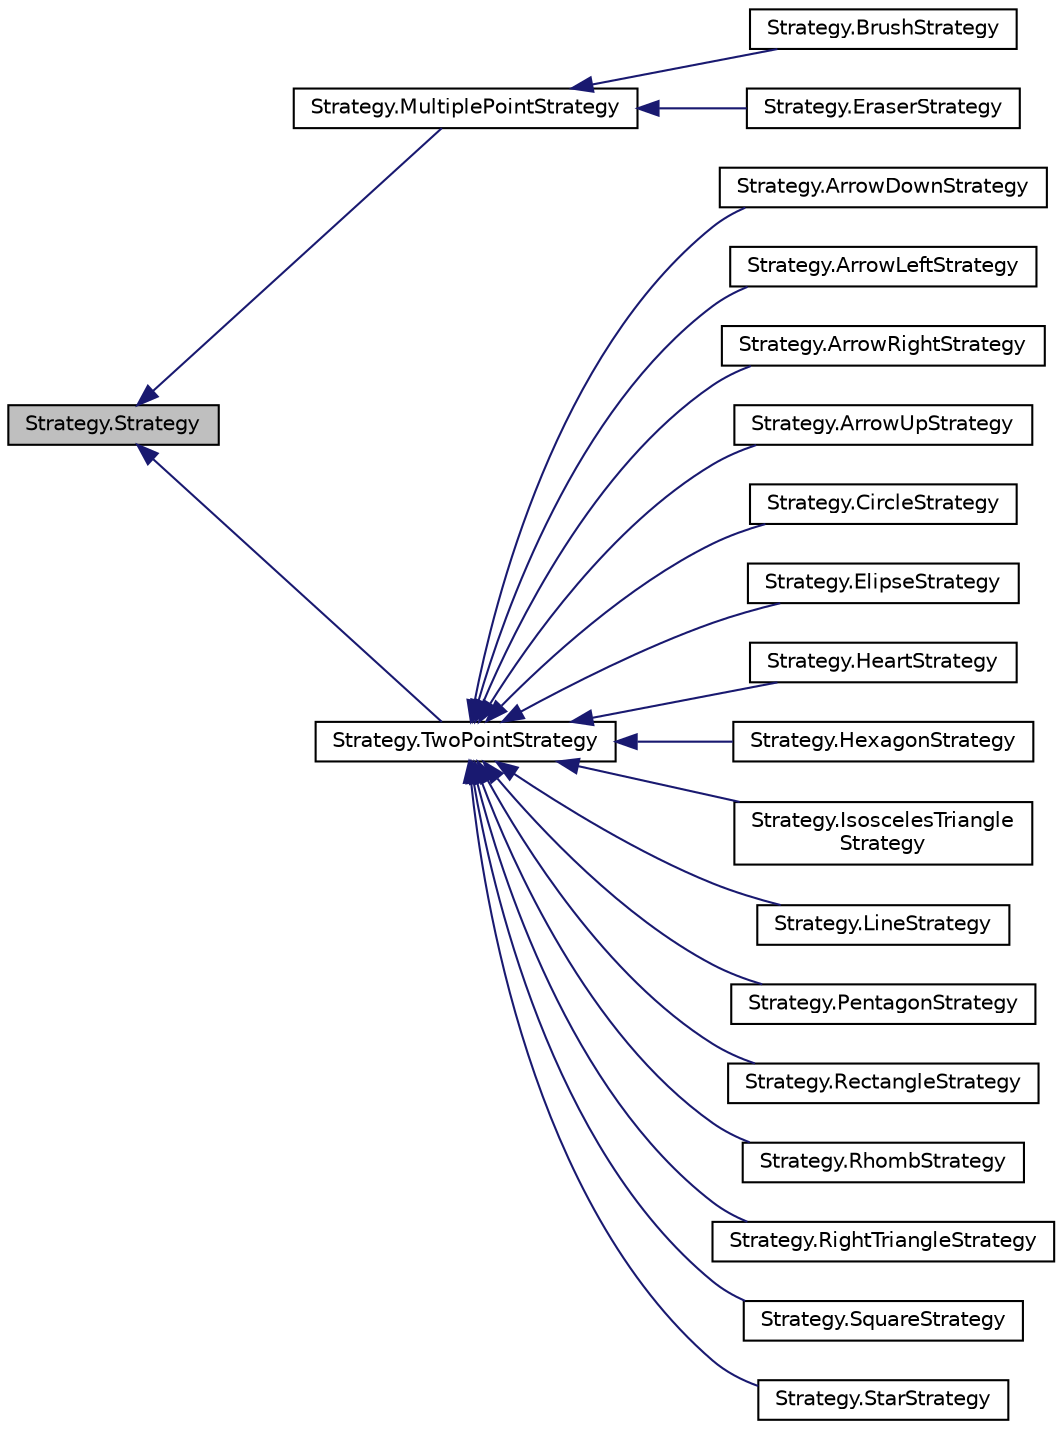 digraph "Strategy.Strategy"
{
 // LATEX_PDF_SIZE
  edge [fontname="Helvetica",fontsize="10",labelfontname="Helvetica",labelfontsize="10"];
  node [fontname="Helvetica",fontsize="10",shape=record];
  rankdir="LR";
  Node1 [label="Strategy.Strategy",height=0.2,width=0.4,color="black", fillcolor="grey75", style="filled", fontcolor="black",tooltip="Base class for each shape strategy."];
  Node1 -> Node2 [dir="back",color="midnightblue",fontsize="10",style="solid",fontname="Helvetica"];
  Node2 [label="Strategy.MultiplePointStrategy",height=0.2,width=0.4,color="black", fillcolor="white", style="filled",URL="$class_strategy_1_1_multiple_point_strategy.html",tooltip="Base class for brushes"];
  Node2 -> Node3 [dir="back",color="midnightblue",fontsize="10",style="solid",fontname="Helvetica"];
  Node3 [label="Strategy.BrushStrategy",height=0.2,width=0.4,color="black", fillcolor="white", style="filled",URL="$class_strategy_1_1_brush_strategy.html",tooltip="Implements brush strategy"];
  Node2 -> Node4 [dir="back",color="midnightblue",fontsize="10",style="solid",fontname="Helvetica"];
  Node4 [label="Strategy.EraserStrategy",height=0.2,width=0.4,color="black", fillcolor="white", style="filled",URL="$class_strategy_1_1_eraser_strategy.html",tooltip="Implements eraser strategy"];
  Node1 -> Node5 [dir="back",color="midnightblue",fontsize="10",style="solid",fontname="Helvetica"];
  Node5 [label="Strategy.TwoPointStrategy",height=0.2,width=0.4,color="black", fillcolor="white", style="filled",URL="$class_strategy_1_1_two_point_strategy.html",tooltip="Base class for all shapes that requires 2 points to be drawn"];
  Node5 -> Node6 [dir="back",color="midnightblue",fontsize="10",style="solid",fontname="Helvetica"];
  Node6 [label="Strategy.ArrowDownStrategy",height=0.2,width=0.4,color="black", fillcolor="white", style="filled",URL="$class_strategy_1_1_arrow_down_strategy.html",tooltip="Implements the arrow down drawing strategy"];
  Node5 -> Node7 [dir="back",color="midnightblue",fontsize="10",style="solid",fontname="Helvetica"];
  Node7 [label="Strategy.ArrowLeftStrategy",height=0.2,width=0.4,color="black", fillcolor="white", style="filled",URL="$class_strategy_1_1_arrow_left_strategy.html",tooltip="Implements the arrow left drawing strategy"];
  Node5 -> Node8 [dir="back",color="midnightblue",fontsize="10",style="solid",fontname="Helvetica"];
  Node8 [label="Strategy.ArrowRightStrategy",height=0.2,width=0.4,color="black", fillcolor="white", style="filled",URL="$class_strategy_1_1_arrow_right_strategy.html",tooltip="Implements the arrow right drawing strategy"];
  Node5 -> Node9 [dir="back",color="midnightblue",fontsize="10",style="solid",fontname="Helvetica"];
  Node9 [label="Strategy.ArrowUpStrategy",height=0.2,width=0.4,color="black", fillcolor="white", style="filled",URL="$class_strategy_1_1_arrow_up_strategy.html",tooltip="Implements the arrow up drawing strategy"];
  Node5 -> Node10 [dir="back",color="midnightblue",fontsize="10",style="solid",fontname="Helvetica"];
  Node10 [label="Strategy.CircleStrategy",height=0.2,width=0.4,color="black", fillcolor="white", style="filled",URL="$class_strategy_1_1_circle_strategy.html",tooltip="Implements the circle drawing strategy"];
  Node5 -> Node11 [dir="back",color="midnightblue",fontsize="10",style="solid",fontname="Helvetica"];
  Node11 [label="Strategy.ElipseStrategy",height=0.2,width=0.4,color="black", fillcolor="white", style="filled",URL="$class_strategy_1_1_elipse_strategy.html",tooltip="Implements the ellipse drawing strategy"];
  Node5 -> Node12 [dir="back",color="midnightblue",fontsize="10",style="solid",fontname="Helvetica"];
  Node12 [label="Strategy.HeartStrategy",height=0.2,width=0.4,color="black", fillcolor="white", style="filled",URL="$class_strategy_1_1_heart_strategy.html",tooltip="Implements the heart drawing strategy"];
  Node5 -> Node13 [dir="back",color="midnightblue",fontsize="10",style="solid",fontname="Helvetica"];
  Node13 [label="Strategy.HexagonStrategy",height=0.2,width=0.4,color="black", fillcolor="white", style="filled",URL="$class_strategy_1_1_hexagon_strategy.html",tooltip="Implements the hexagon drawing strategy"];
  Node5 -> Node14 [dir="back",color="midnightblue",fontsize="10",style="solid",fontname="Helvetica"];
  Node14 [label="Strategy.IsoscelesTriangle\lStrategy",height=0.2,width=0.4,color="black", fillcolor="white", style="filled",URL="$class_strategy_1_1_isosceles_triangle_strategy.html",tooltip="Implements the isosceles triangle drawing strategy"];
  Node5 -> Node15 [dir="back",color="midnightblue",fontsize="10",style="solid",fontname="Helvetica"];
  Node15 [label="Strategy.LineStrategy",height=0.2,width=0.4,color="black", fillcolor="white", style="filled",URL="$class_strategy_1_1_line_strategy.html",tooltip="Implements the line drawing strategy"];
  Node5 -> Node16 [dir="back",color="midnightblue",fontsize="10",style="solid",fontname="Helvetica"];
  Node16 [label="Strategy.PentagonStrategy",height=0.2,width=0.4,color="black", fillcolor="white", style="filled",URL="$class_strategy_1_1_pentagon_strategy.html",tooltip="Implements the pentagon drawing strategy"];
  Node5 -> Node17 [dir="back",color="midnightblue",fontsize="10",style="solid",fontname="Helvetica"];
  Node17 [label="Strategy.RectangleStrategy",height=0.2,width=0.4,color="black", fillcolor="white", style="filled",URL="$class_strategy_1_1_rectangle_strategy.html",tooltip="Implements the rectangle drawing strategy"];
  Node5 -> Node18 [dir="back",color="midnightblue",fontsize="10",style="solid",fontname="Helvetica"];
  Node18 [label="Strategy.RhombStrategy",height=0.2,width=0.4,color="black", fillcolor="white", style="filled",URL="$class_strategy_1_1_rhomb_strategy.html",tooltip="Implements the rhomb drawing strategy"];
  Node5 -> Node19 [dir="back",color="midnightblue",fontsize="10",style="solid",fontname="Helvetica"];
  Node19 [label="Strategy.RightTriangleStrategy",height=0.2,width=0.4,color="black", fillcolor="white", style="filled",URL="$class_strategy_1_1_right_triangle_strategy.html",tooltip="Implements the right triangle drawing strategy"];
  Node5 -> Node20 [dir="back",color="midnightblue",fontsize="10",style="solid",fontname="Helvetica"];
  Node20 [label="Strategy.SquareStrategy",height=0.2,width=0.4,color="black", fillcolor="white", style="filled",URL="$class_strategy_1_1_square_strategy.html",tooltip="Implements the square drawing strategy"];
  Node5 -> Node21 [dir="back",color="midnightblue",fontsize="10",style="solid",fontname="Helvetica"];
  Node21 [label="Strategy.StarStrategy",height=0.2,width=0.4,color="black", fillcolor="white", style="filled",URL="$class_strategy_1_1_star_strategy.html",tooltip="Implements the star drawing strategy"];
}
